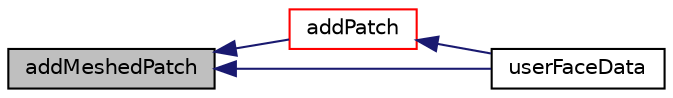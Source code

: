 digraph "addMeshedPatch"
{
  bgcolor="transparent";
  edge [fontname="Helvetica",fontsize="10",labelfontname="Helvetica",labelfontsize="10"];
  node [fontname="Helvetica",fontsize="10",shape=record];
  rankdir="LR";
  Node10473 [label="addMeshedPatch",height=0.2,width=0.4,color="black", fillcolor="grey75", style="filled", fontcolor="black"];
  Node10473 -> Node10474 [dir="back",color="midnightblue",fontsize="10",style="solid",fontname="Helvetica"];
  Node10474 [label="addPatch",height=0.2,width=0.4,color="red",URL="$a25857.html#a7648b2de2bf053048ba38532a8cf73a1",tooltip="Helper:add patch to mesh. Update all registered fields. "];
  Node10474 -> Node10479 [dir="back",color="midnightblue",fontsize="10",style="solid",fontname="Helvetica"];
  Node10479 [label="userFaceData",height=0.2,width=0.4,color="black",URL="$a25857.html#a2cb6efa4184bedfbed60b069881c26a3"];
  Node10473 -> Node10479 [dir="back",color="midnightblue",fontsize="10",style="solid",fontname="Helvetica"];
}
